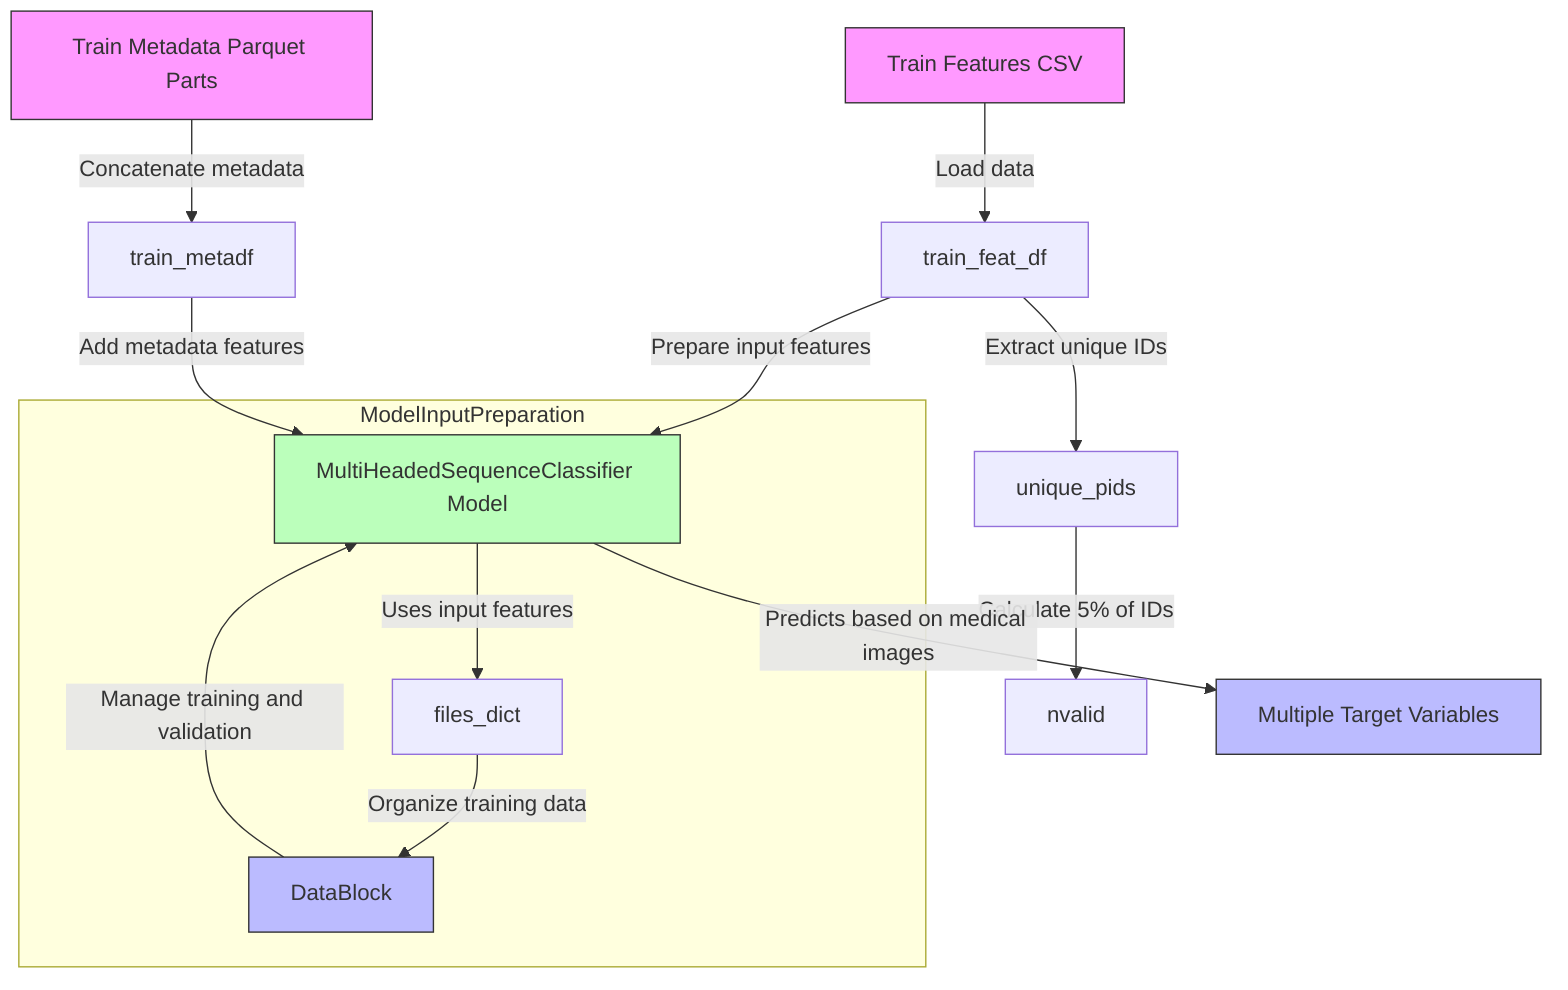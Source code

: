 flowchart TD
    %% Data Sources
    S1["Train Features CSV"] -->|Load data| V1["train_feat_df"]
    S2["Train Metadata Parquet Parts"] -->|Concatenate metadata| V2["train_metadf"]

    %% Variables and Data Transformation
    V1 -->|Prepare input features| M1["MultiHeadedSequenceClassifier Model"]
    V2 -->|Add metadata features| M1

    M1 -->|Uses input features| V5["files_dict"]
    V1 -->|Extract unique IDs| V3["unique_pids"]
    V3 -->|Calculate 5% of IDs| V4["nvalid"]

    %% Model Preparation and Management
    subgraph ModelInputPreparation
        V5 -->|Organize training data| V6["DataBlock"]
        V6 -->|Manage training and validation| M1
    end

    %% Model and Target
    M1 -->|Predicts based on medical images| D1["Multiple Target Variables"]

    %% Comments for Clarity
    classDef dataSource fill:#f9f,stroke:#333,stroke-width:1px;
    classDef variable fill:#bbf,stroke:#333,stroke-width:1px;
    classDef model fill:#bfb,stroke:#333,stroke-width:1px;

    class S1,S2 dataSource;
    class V1,V2,V3,V4,V5 dataTransformation;
    class M1 model;
    class V6,D1 variable;